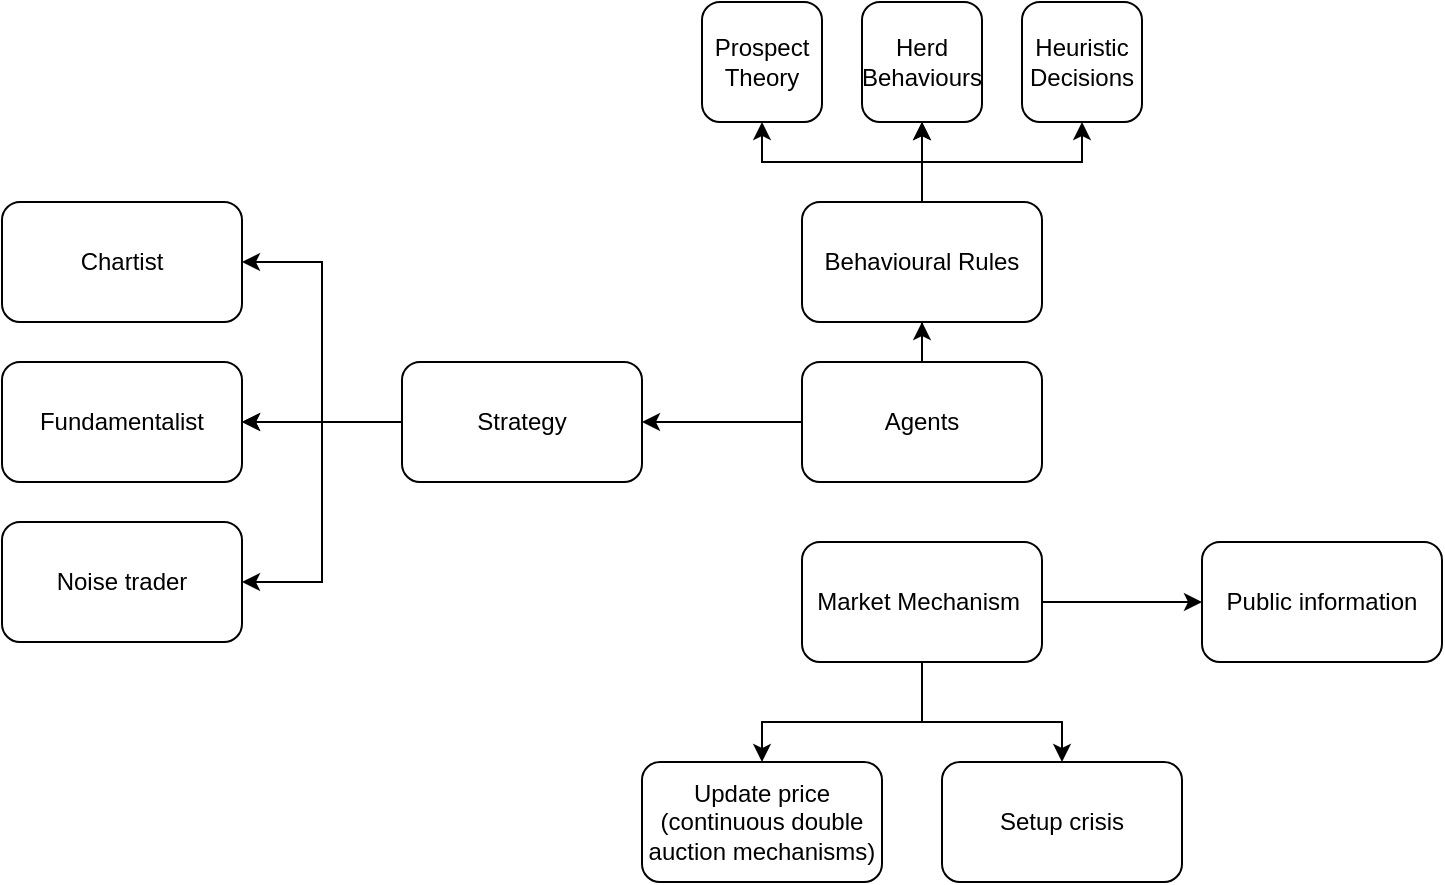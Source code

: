 <mxfile version="26.3.0">
  <diagram name="Page-1" id="KlvJ_ZtWi_6_skd0xNUw">
    <mxGraphModel dx="811" dy="423" grid="1" gridSize="10" guides="1" tooltips="1" connect="1" arrows="1" fold="1" page="1" pageScale="1" pageWidth="3300" pageHeight="4681" math="0" shadow="0">
      <root>
        <mxCell id="0" />
        <mxCell id="1" parent="0" />
        <mxCell id="tXSgrvyaVrMiq4xXwk9L-5" value="" style="edgeStyle=orthogonalEdgeStyle;rounded=0;orthogonalLoop=1;jettySize=auto;html=1;" edge="1" parent="1" source="tXSgrvyaVrMiq4xXwk9L-1" target="tXSgrvyaVrMiq4xXwk9L-4">
          <mxGeometry relative="1" as="geometry" />
        </mxCell>
        <mxCell id="tXSgrvyaVrMiq4xXwk9L-18" value="" style="edgeStyle=orthogonalEdgeStyle;rounded=0;orthogonalLoop=1;jettySize=auto;html=1;" edge="1" parent="1" source="tXSgrvyaVrMiq4xXwk9L-1" target="tXSgrvyaVrMiq4xXwk9L-17">
          <mxGeometry relative="1" as="geometry" />
        </mxCell>
        <mxCell id="tXSgrvyaVrMiq4xXwk9L-1" value="Agents" style="rounded=1;whiteSpace=wrap;html=1;" vertex="1" parent="1">
          <mxGeometry x="580" y="310" width="120" height="60" as="geometry" />
        </mxCell>
        <mxCell id="tXSgrvyaVrMiq4xXwk9L-7" value="" style="edgeStyle=orthogonalEdgeStyle;rounded=0;orthogonalLoop=1;jettySize=auto;html=1;" edge="1" parent="1" source="tXSgrvyaVrMiq4xXwk9L-4" target="tXSgrvyaVrMiq4xXwk9L-6">
          <mxGeometry relative="1" as="geometry">
            <Array as="points">
              <mxPoint x="640" y="210" />
              <mxPoint x="560" y="210" />
            </Array>
          </mxGeometry>
        </mxCell>
        <mxCell id="tXSgrvyaVrMiq4xXwk9L-10" value="" style="edgeStyle=orthogonalEdgeStyle;rounded=0;orthogonalLoop=1;jettySize=auto;html=1;entryX=0.5;entryY=1;entryDx=0;entryDy=0;" edge="1" parent="1" source="tXSgrvyaVrMiq4xXwk9L-4" target="tXSgrvyaVrMiq4xXwk9L-11">
          <mxGeometry relative="1" as="geometry" />
        </mxCell>
        <mxCell id="tXSgrvyaVrMiq4xXwk9L-13" value="" style="edgeStyle=orthogonalEdgeStyle;rounded=0;orthogonalLoop=1;jettySize=auto;html=1;" edge="1" parent="1" source="tXSgrvyaVrMiq4xXwk9L-4" target="tXSgrvyaVrMiq4xXwk9L-11">
          <mxGeometry relative="1" as="geometry" />
        </mxCell>
        <mxCell id="tXSgrvyaVrMiq4xXwk9L-4" value="Behavioural Rules" style="whiteSpace=wrap;html=1;rounded=1;" vertex="1" parent="1">
          <mxGeometry x="580" y="230" width="120" height="60" as="geometry" />
        </mxCell>
        <mxCell id="tXSgrvyaVrMiq4xXwk9L-6" value="Prospect Theory" style="whiteSpace=wrap;html=1;rounded=1;" vertex="1" parent="1">
          <mxGeometry x="530" y="130" width="60" height="60" as="geometry" />
        </mxCell>
        <mxCell id="tXSgrvyaVrMiq4xXwk9L-11" value="Herd Behaviours" style="whiteSpace=wrap;html=1;rounded=1;" vertex="1" parent="1">
          <mxGeometry x="610" y="130" width="60" height="60" as="geometry" />
        </mxCell>
        <mxCell id="tXSgrvyaVrMiq4xXwk9L-14" value="Heuristic&lt;div&gt;Decisions&lt;/div&gt;" style="whiteSpace=wrap;html=1;rounded=1;" vertex="1" parent="1">
          <mxGeometry x="690" y="130" width="60" height="60" as="geometry" />
        </mxCell>
        <mxCell id="tXSgrvyaVrMiq4xXwk9L-16" value="" style="edgeStyle=orthogonalEdgeStyle;rounded=0;orthogonalLoop=1;jettySize=auto;html=1;entryX=0.5;entryY=1;entryDx=0;entryDy=0;" edge="1" parent="1" target="tXSgrvyaVrMiq4xXwk9L-14">
          <mxGeometry relative="1" as="geometry">
            <mxPoint x="640" y="230" as="sourcePoint" />
            <mxPoint x="650" y="200" as="targetPoint" />
            <Array as="points">
              <mxPoint x="640" y="210" />
              <mxPoint x="720" y="210" />
            </Array>
          </mxGeometry>
        </mxCell>
        <mxCell id="tXSgrvyaVrMiq4xXwk9L-20" value="" style="edgeStyle=orthogonalEdgeStyle;rounded=0;orthogonalLoop=1;jettySize=auto;html=1;" edge="1" parent="1" source="tXSgrvyaVrMiq4xXwk9L-17" target="tXSgrvyaVrMiq4xXwk9L-19">
          <mxGeometry relative="1" as="geometry" />
        </mxCell>
        <mxCell id="tXSgrvyaVrMiq4xXwk9L-21" value="" style="edgeStyle=orthogonalEdgeStyle;rounded=0;orthogonalLoop=1;jettySize=auto;html=1;" edge="1" parent="1" source="tXSgrvyaVrMiq4xXwk9L-17" target="tXSgrvyaVrMiq4xXwk9L-19">
          <mxGeometry relative="1" as="geometry" />
        </mxCell>
        <mxCell id="tXSgrvyaVrMiq4xXwk9L-26" value="" style="edgeStyle=orthogonalEdgeStyle;rounded=0;orthogonalLoop=1;jettySize=auto;html=1;exitX=0;exitY=0.5;exitDx=0;exitDy=0;" edge="1" parent="1" source="tXSgrvyaVrMiq4xXwk9L-17" target="tXSgrvyaVrMiq4xXwk9L-25">
          <mxGeometry relative="1" as="geometry">
            <Array as="points">
              <mxPoint x="340" y="340" />
              <mxPoint x="340" y="260" />
            </Array>
          </mxGeometry>
        </mxCell>
        <mxCell id="tXSgrvyaVrMiq4xXwk9L-17" value="Strategy" style="rounded=1;whiteSpace=wrap;html=1;" vertex="1" parent="1">
          <mxGeometry x="380" y="310" width="120" height="60" as="geometry" />
        </mxCell>
        <mxCell id="tXSgrvyaVrMiq4xXwk9L-19" value="Fundamentalist" style="rounded=1;whiteSpace=wrap;html=1;" vertex="1" parent="1">
          <mxGeometry x="180" y="310" width="120" height="60" as="geometry" />
        </mxCell>
        <mxCell id="tXSgrvyaVrMiq4xXwk9L-25" value="Chartist" style="whiteSpace=wrap;html=1;rounded=1;" vertex="1" parent="1">
          <mxGeometry x="180" y="230" width="120" height="60" as="geometry" />
        </mxCell>
        <mxCell id="tXSgrvyaVrMiq4xXwk9L-27" value="Noise trader" style="whiteSpace=wrap;html=1;rounded=1;" vertex="1" parent="1">
          <mxGeometry x="180" y="390" width="120" height="60" as="geometry" />
        </mxCell>
        <mxCell id="tXSgrvyaVrMiq4xXwk9L-28" value="" style="edgeStyle=orthogonalEdgeStyle;rounded=0;orthogonalLoop=1;jettySize=auto;html=1;exitX=0;exitY=0.5;exitDx=0;exitDy=0;entryX=1;entryY=0.5;entryDx=0;entryDy=0;" edge="1" parent="1" source="tXSgrvyaVrMiq4xXwk9L-17" target="tXSgrvyaVrMiq4xXwk9L-27">
          <mxGeometry relative="1" as="geometry">
            <mxPoint x="390" y="350" as="sourcePoint" />
            <mxPoint x="310" y="270" as="targetPoint" />
            <Array as="points">
              <mxPoint x="340" y="340" />
              <mxPoint x="340" y="420" />
            </Array>
          </mxGeometry>
        </mxCell>
        <mxCell id="tXSgrvyaVrMiq4xXwk9L-31" value="" style="edgeStyle=orthogonalEdgeStyle;rounded=0;orthogonalLoop=1;jettySize=auto;html=1;" edge="1" parent="1" source="tXSgrvyaVrMiq4xXwk9L-29" target="tXSgrvyaVrMiq4xXwk9L-30">
          <mxGeometry relative="1" as="geometry">
            <Array as="points">
              <mxPoint x="640" y="490" />
              <mxPoint x="560" y="490" />
            </Array>
          </mxGeometry>
        </mxCell>
        <mxCell id="tXSgrvyaVrMiq4xXwk9L-34" style="edgeStyle=orthogonalEdgeStyle;rounded=0;orthogonalLoop=1;jettySize=auto;html=1;exitX=0.5;exitY=1;exitDx=0;exitDy=0;entryX=0.5;entryY=0;entryDx=0;entryDy=0;" edge="1" parent="1" source="tXSgrvyaVrMiq4xXwk9L-29" target="tXSgrvyaVrMiq4xXwk9L-32">
          <mxGeometry relative="1" as="geometry">
            <Array as="points">
              <mxPoint x="640" y="490" />
              <mxPoint x="710" y="490" />
            </Array>
          </mxGeometry>
        </mxCell>
        <mxCell id="tXSgrvyaVrMiq4xXwk9L-36" value="" style="edgeStyle=orthogonalEdgeStyle;rounded=0;orthogonalLoop=1;jettySize=auto;html=1;" edge="1" parent="1" source="tXSgrvyaVrMiq4xXwk9L-29" target="tXSgrvyaVrMiq4xXwk9L-35">
          <mxGeometry relative="1" as="geometry" />
        </mxCell>
        <mxCell id="tXSgrvyaVrMiq4xXwk9L-29" value="Market Mechanism&amp;nbsp;" style="rounded=1;whiteSpace=wrap;html=1;" vertex="1" parent="1">
          <mxGeometry x="580" y="400" width="120" height="60" as="geometry" />
        </mxCell>
        <mxCell id="tXSgrvyaVrMiq4xXwk9L-30" value="Update price&lt;div&gt;(continuous double auction mechanisms)&lt;/div&gt;" style="rounded=1;whiteSpace=wrap;html=1;" vertex="1" parent="1">
          <mxGeometry x="500" y="510" width="120" height="60" as="geometry" />
        </mxCell>
        <mxCell id="tXSgrvyaVrMiq4xXwk9L-32" value="Setup crisis" style="rounded=1;whiteSpace=wrap;html=1;" vertex="1" parent="1">
          <mxGeometry x="650" y="510" width="120" height="60" as="geometry" />
        </mxCell>
        <mxCell id="tXSgrvyaVrMiq4xXwk9L-35" value="Public information" style="rounded=1;whiteSpace=wrap;html=1;" vertex="1" parent="1">
          <mxGeometry x="780" y="400" width="120" height="60" as="geometry" />
        </mxCell>
      </root>
    </mxGraphModel>
  </diagram>
</mxfile>
